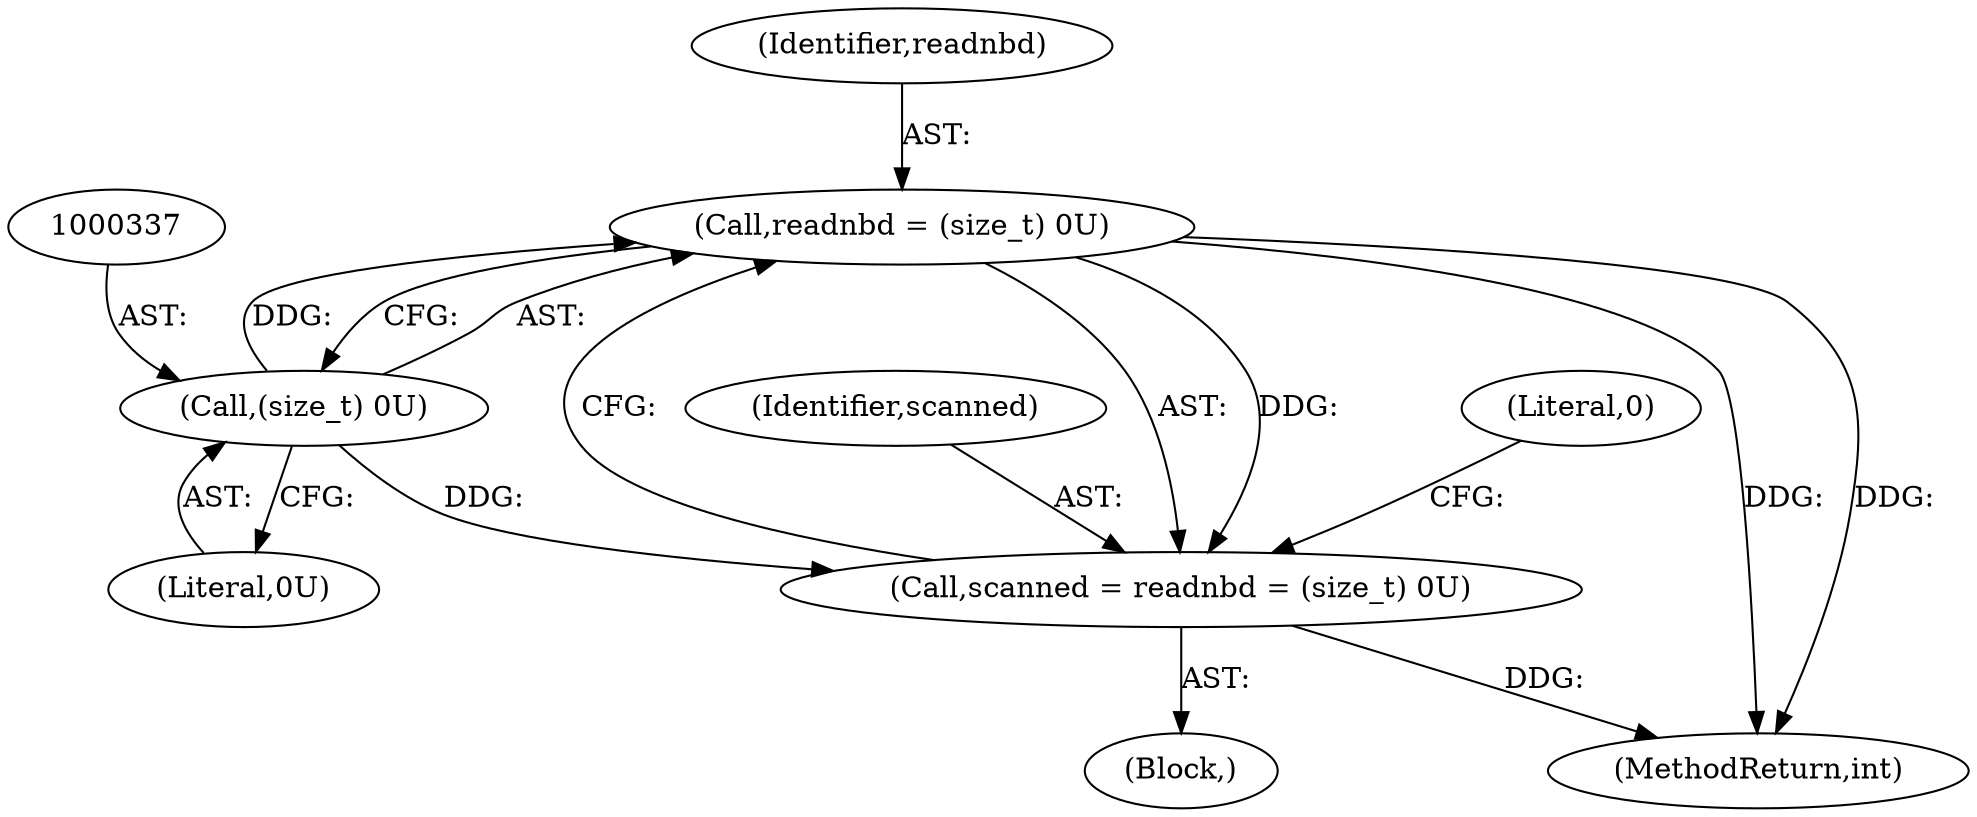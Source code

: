 digraph "0_pure-ftpd_65c4d4ad331e94661de763e9b5304d28698999c4_0@API" {
"1000334" [label="(Call,readnbd = (size_t) 0U)"];
"1000336" [label="(Call,(size_t) 0U)"];
"1000332" [label="(Call,scanned = readnbd = (size_t) 0U)"];
"1000336" [label="(Call,(size_t) 0U)"];
"1000335" [label="(Identifier,readnbd)"];
"1000381" [label="(MethodReturn,int)"];
"1000340" [label="(Literal,0)"];
"1000331" [label="(Block,)"];
"1000332" [label="(Call,scanned = readnbd = (size_t) 0U)"];
"1000334" [label="(Call,readnbd = (size_t) 0U)"];
"1000333" [label="(Identifier,scanned)"];
"1000338" [label="(Literal,0U)"];
"1000334" -> "1000332"  [label="AST: "];
"1000334" -> "1000336"  [label="CFG: "];
"1000335" -> "1000334"  [label="AST: "];
"1000336" -> "1000334"  [label="AST: "];
"1000332" -> "1000334"  [label="CFG: "];
"1000334" -> "1000381"  [label="DDG: "];
"1000334" -> "1000381"  [label="DDG: "];
"1000334" -> "1000332"  [label="DDG: "];
"1000336" -> "1000334"  [label="DDG: "];
"1000336" -> "1000338"  [label="CFG: "];
"1000337" -> "1000336"  [label="AST: "];
"1000338" -> "1000336"  [label="AST: "];
"1000336" -> "1000332"  [label="DDG: "];
"1000332" -> "1000331"  [label="AST: "];
"1000333" -> "1000332"  [label="AST: "];
"1000340" -> "1000332"  [label="CFG: "];
"1000332" -> "1000381"  [label="DDG: "];
}
